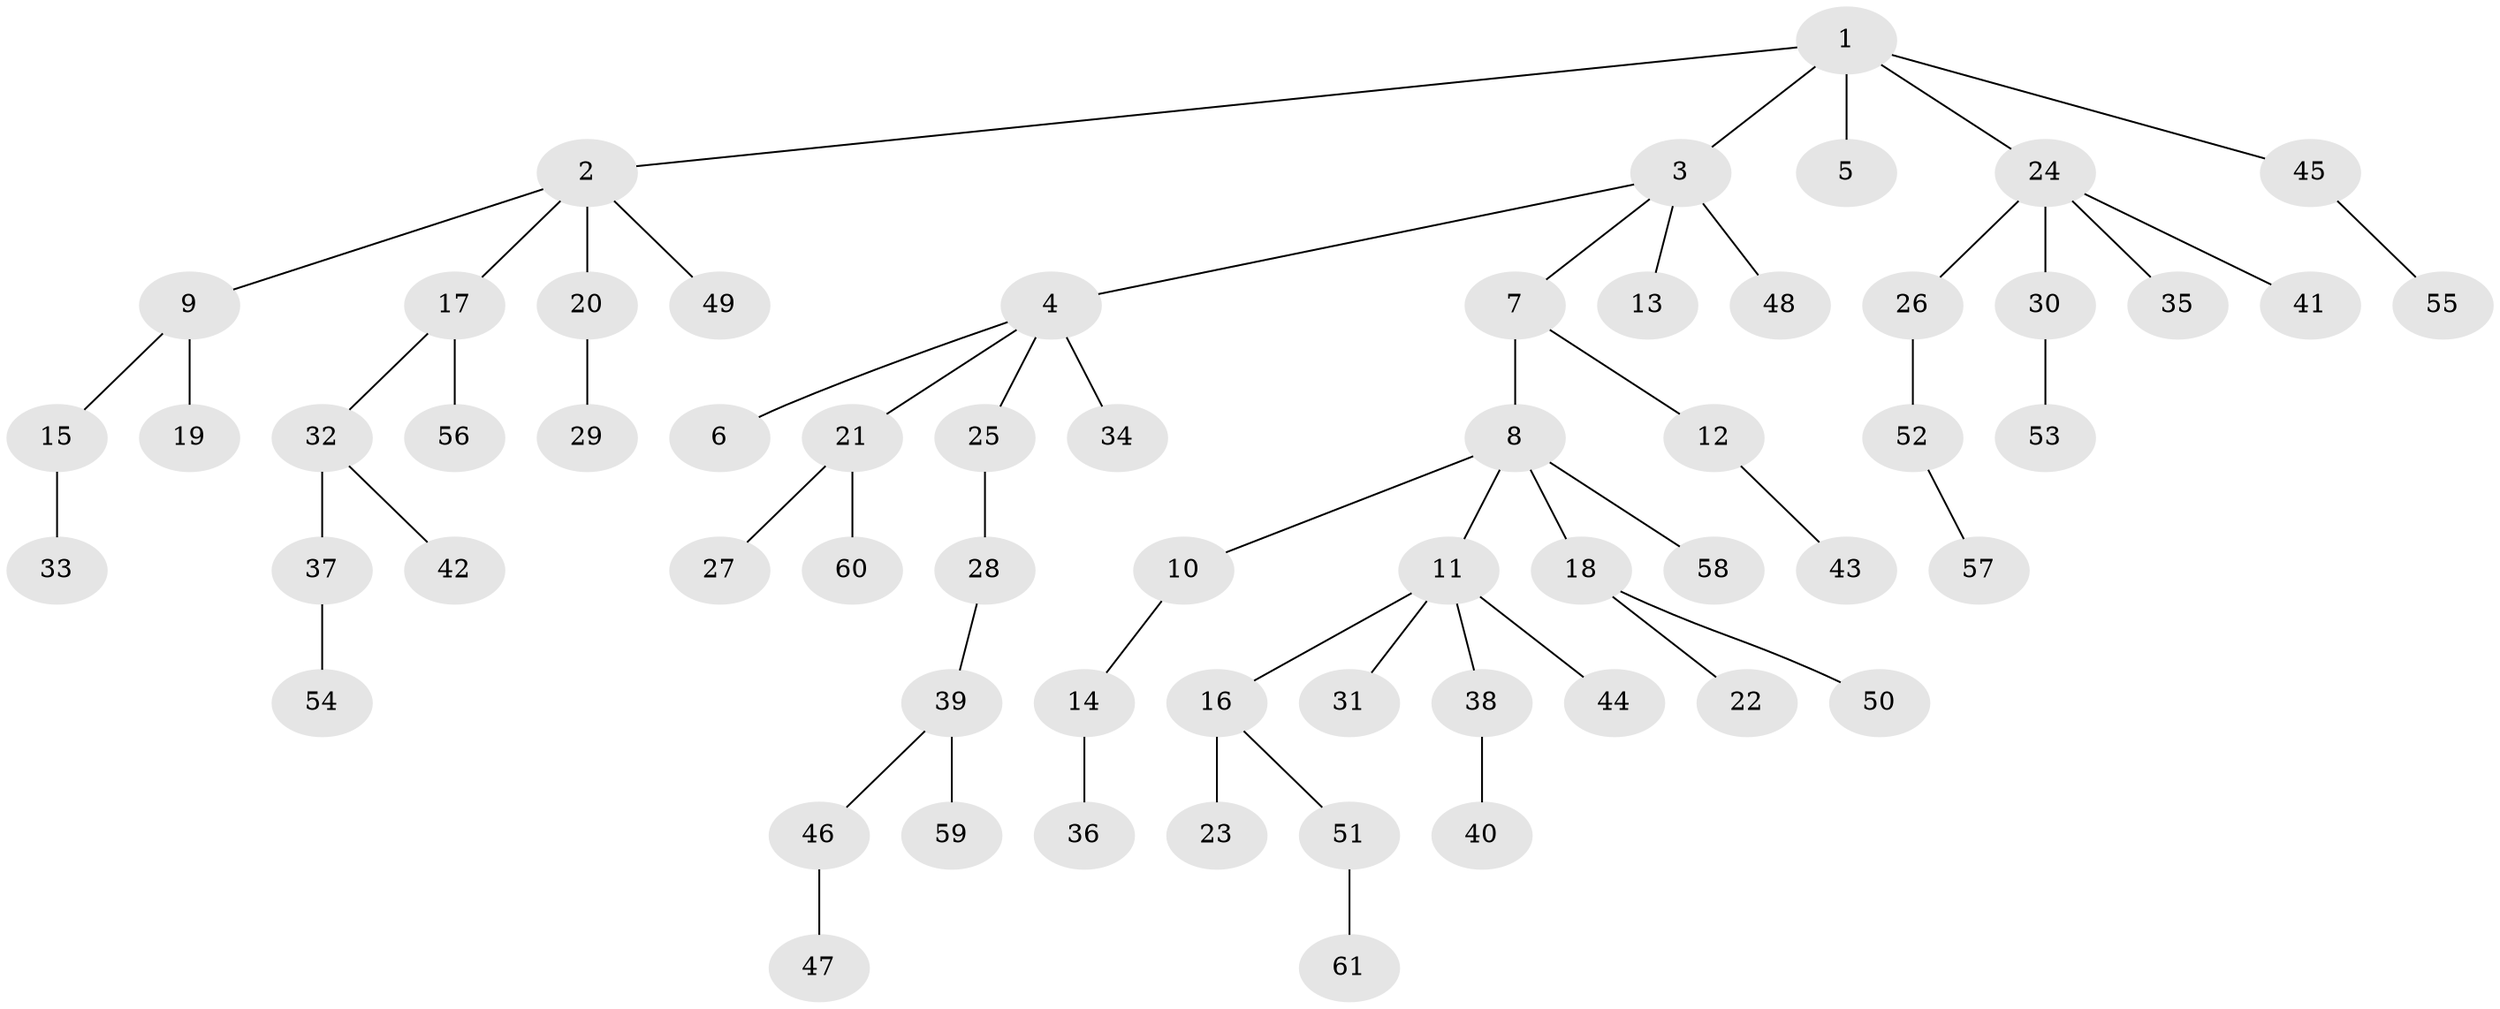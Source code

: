 // original degree distribution, {5: 0.008547008547008548, 6: 0.03418803418803419, 7: 0.017094017094017096, 3: 0.15384615384615385, 2: 0.23931623931623933, 1: 0.5042735042735043, 4: 0.042735042735042736}
// Generated by graph-tools (version 1.1) at 2025/51/03/04/25 22:51:29]
// undirected, 61 vertices, 60 edges
graph export_dot {
  node [color=gray90,style=filled];
  1;
  2;
  3;
  4;
  5;
  6;
  7;
  8;
  9;
  10;
  11;
  12;
  13;
  14;
  15;
  16;
  17;
  18;
  19;
  20;
  21;
  22;
  23;
  24;
  25;
  26;
  27;
  28;
  29;
  30;
  31;
  32;
  33;
  34;
  35;
  36;
  37;
  38;
  39;
  40;
  41;
  42;
  43;
  44;
  45;
  46;
  47;
  48;
  49;
  50;
  51;
  52;
  53;
  54;
  55;
  56;
  57;
  58;
  59;
  60;
  61;
  1 -- 2 [weight=1.0];
  1 -- 3 [weight=1.0];
  1 -- 5 [weight=2.0];
  1 -- 24 [weight=1.0];
  1 -- 45 [weight=1.0];
  2 -- 9 [weight=1.0];
  2 -- 17 [weight=1.0];
  2 -- 20 [weight=1.0];
  2 -- 49 [weight=1.0];
  3 -- 4 [weight=1.0];
  3 -- 7 [weight=1.0];
  3 -- 13 [weight=1.0];
  3 -- 48 [weight=2.0];
  4 -- 6 [weight=1.0];
  4 -- 21 [weight=1.0];
  4 -- 25 [weight=1.0];
  4 -- 34 [weight=2.0];
  7 -- 8 [weight=1.0];
  7 -- 12 [weight=1.0];
  8 -- 10 [weight=1.0];
  8 -- 11 [weight=1.0];
  8 -- 18 [weight=1.0];
  8 -- 58 [weight=1.0];
  9 -- 15 [weight=1.0];
  9 -- 19 [weight=1.0];
  10 -- 14 [weight=1.0];
  11 -- 16 [weight=1.0];
  11 -- 31 [weight=1.0];
  11 -- 38 [weight=1.0];
  11 -- 44 [weight=1.0];
  12 -- 43 [weight=1.0];
  14 -- 36 [weight=2.0];
  15 -- 33 [weight=1.0];
  16 -- 23 [weight=1.0];
  16 -- 51 [weight=1.0];
  17 -- 32 [weight=1.0];
  17 -- 56 [weight=1.0];
  18 -- 22 [weight=1.0];
  18 -- 50 [weight=2.0];
  20 -- 29 [weight=1.0];
  21 -- 27 [weight=1.0];
  21 -- 60 [weight=1.0];
  24 -- 26 [weight=1.0];
  24 -- 30 [weight=1.0];
  24 -- 35 [weight=1.0];
  24 -- 41 [weight=1.0];
  25 -- 28 [weight=1.0];
  26 -- 52 [weight=1.0];
  28 -- 39 [weight=2.0];
  30 -- 53 [weight=1.0];
  32 -- 37 [weight=2.0];
  32 -- 42 [weight=1.0];
  37 -- 54 [weight=1.0];
  38 -- 40 [weight=1.0];
  39 -- 46 [weight=1.0];
  39 -- 59 [weight=1.0];
  45 -- 55 [weight=1.0];
  46 -- 47 [weight=1.0];
  51 -- 61 [weight=1.0];
  52 -- 57 [weight=1.0];
}
